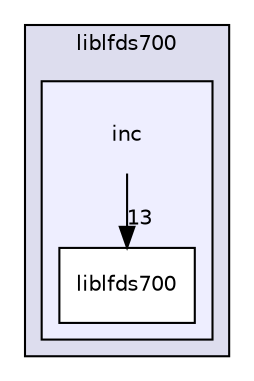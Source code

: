 digraph "UTIL/LFDS/liblfds7.0.0/liblfds700/inc" {
  compound=true
  node [ fontsize="10", fontname="Helvetica"];
  edge [ labelfontsize="10", labelfontname="Helvetica"];
  subgraph clusterdir_325e01d27f86c8d9d9d5b4f6165b75ed {
    graph [ bgcolor="#ddddee", pencolor="black", label="liblfds700" fontname="Helvetica", fontsize="10", URL="dir_325e01d27f86c8d9d9d5b4f6165b75ed.html"]
  subgraph clusterdir_15f32090ba7a381f51992ee363a59951 {
    graph [ bgcolor="#eeeeff", pencolor="black", label="" URL="dir_15f32090ba7a381f51992ee363a59951.html"];
    dir_15f32090ba7a381f51992ee363a59951 [shape=plaintext label="inc"];
    dir_8b6734e1a180f31f645dd813fd8c0c88 [shape=box label="liblfds700" color="black" fillcolor="white" style="filled" URL="dir_8b6734e1a180f31f645dd813fd8c0c88.html"];
  }
  }
  dir_15f32090ba7a381f51992ee363a59951->dir_8b6734e1a180f31f645dd813fd8c0c88 [headlabel="13", labeldistance=1.5 headhref="dir_000068_000069.html"];
}
